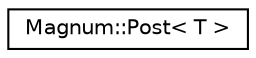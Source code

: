 digraph "圖形化之類別階層"
{
  edge [fontname="Helvetica",fontsize="10",labelfontname="Helvetica",labelfontsize="10"];
  node [fontname="Helvetica",fontsize="10",shape=record];
  rankdir="LR";
  Node1 [label="Magnum::Post\< T \>",height=0.2,width=0.4,color="black", fillcolor="white", style="filled",URL="$class_magnum_1_1_post.html"];
}
